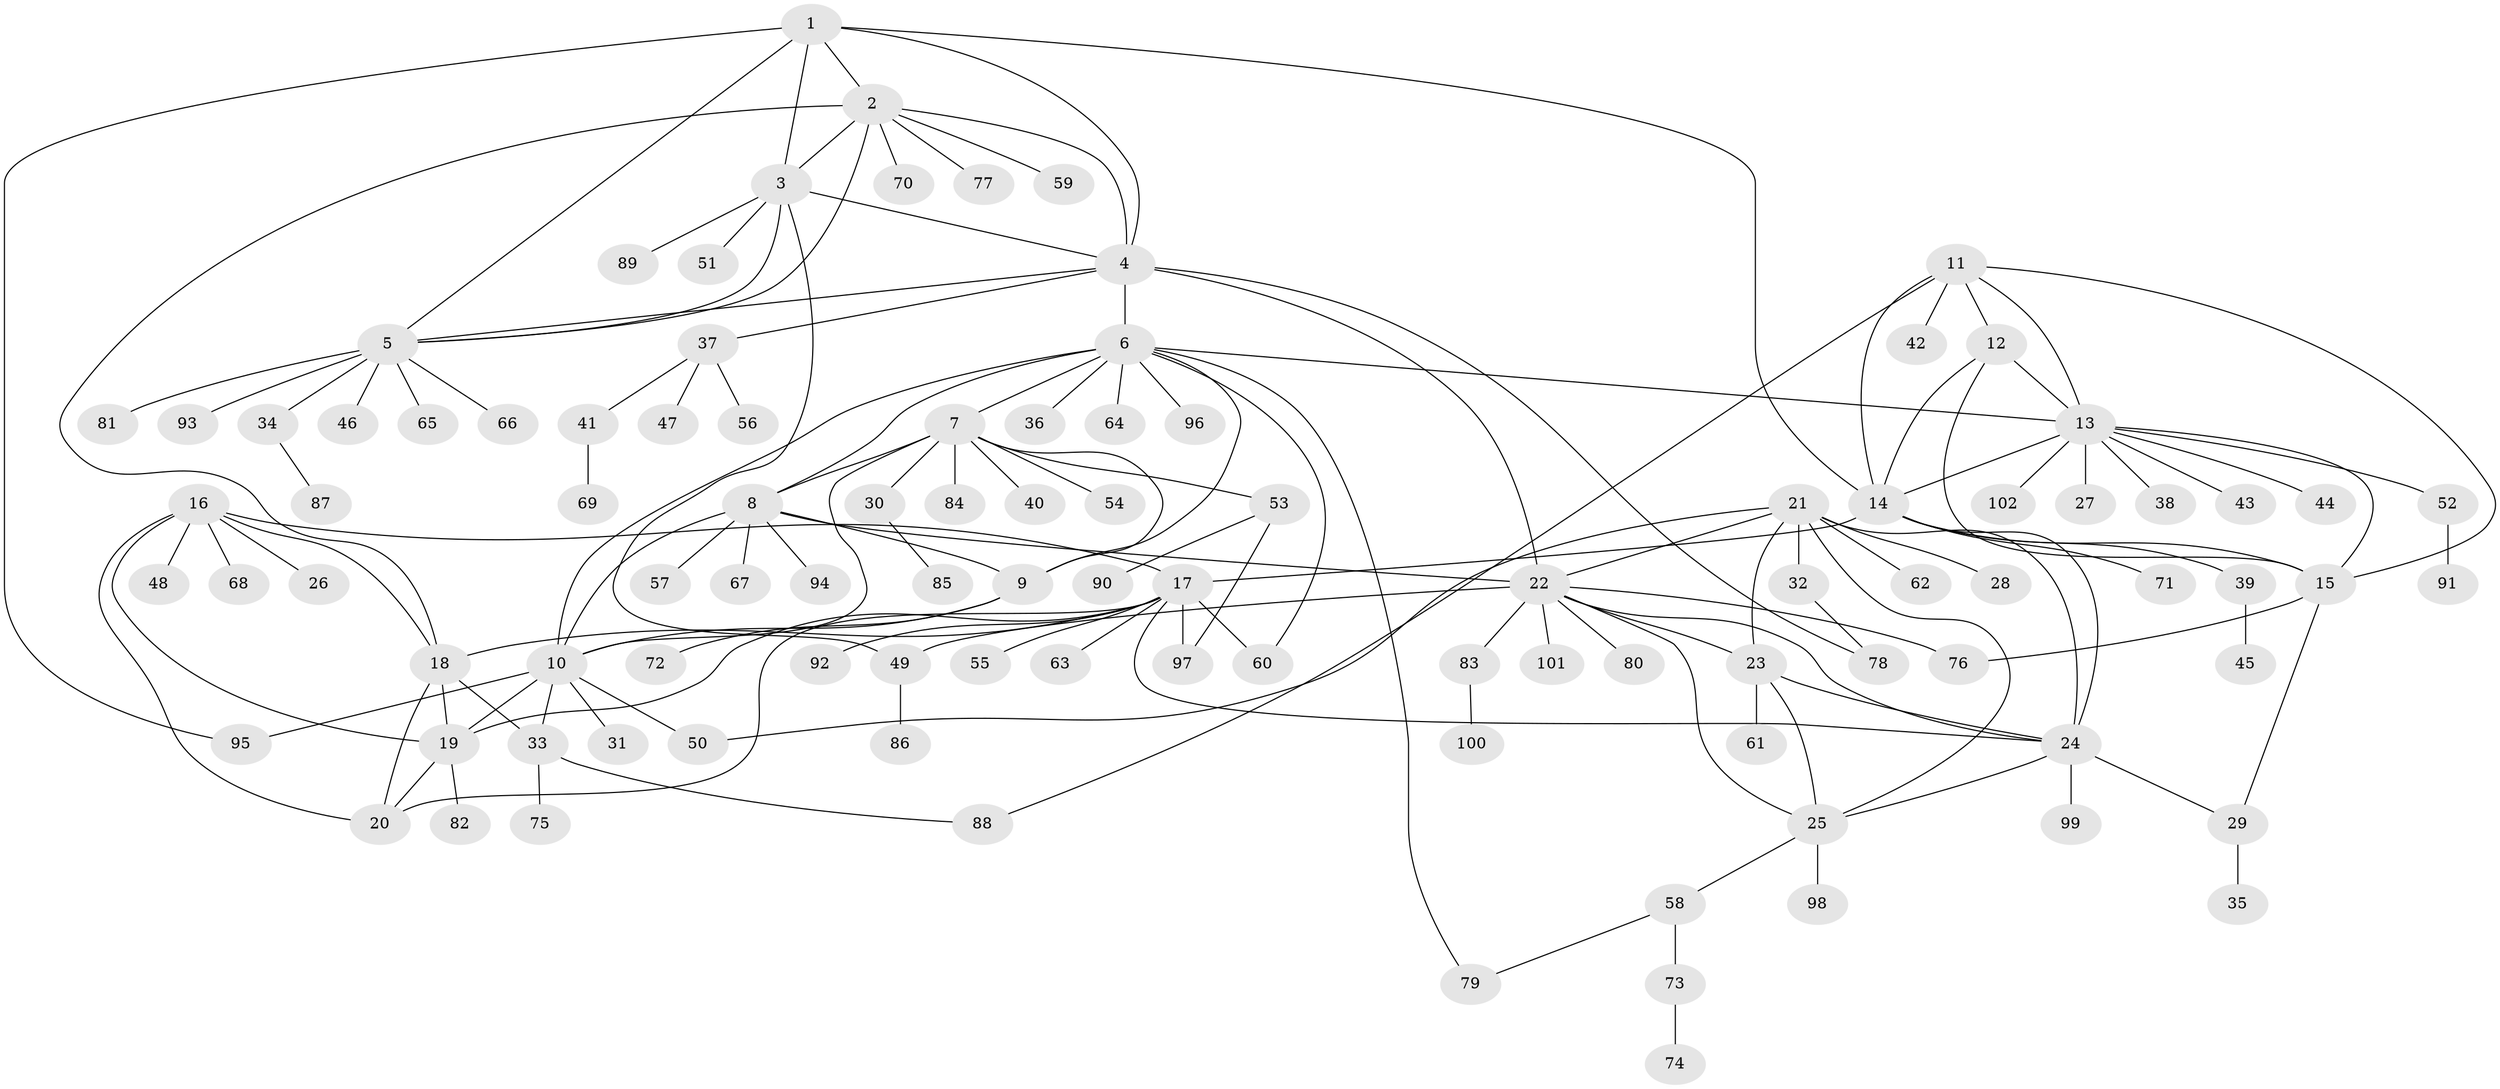 // coarse degree distribution, {6: 0.075, 4: 0.05, 1: 0.7, 7: 0.025, 2: 0.05, 10: 0.025, 9: 0.05, 5: 0.025}
// Generated by graph-tools (version 1.1) at 2025/57/03/04/25 21:57:13]
// undirected, 102 vertices, 148 edges
graph export_dot {
graph [start="1"]
  node [color=gray90,style=filled];
  1;
  2;
  3;
  4;
  5;
  6;
  7;
  8;
  9;
  10;
  11;
  12;
  13;
  14;
  15;
  16;
  17;
  18;
  19;
  20;
  21;
  22;
  23;
  24;
  25;
  26;
  27;
  28;
  29;
  30;
  31;
  32;
  33;
  34;
  35;
  36;
  37;
  38;
  39;
  40;
  41;
  42;
  43;
  44;
  45;
  46;
  47;
  48;
  49;
  50;
  51;
  52;
  53;
  54;
  55;
  56;
  57;
  58;
  59;
  60;
  61;
  62;
  63;
  64;
  65;
  66;
  67;
  68;
  69;
  70;
  71;
  72;
  73;
  74;
  75;
  76;
  77;
  78;
  79;
  80;
  81;
  82;
  83;
  84;
  85;
  86;
  87;
  88;
  89;
  90;
  91;
  92;
  93;
  94;
  95;
  96;
  97;
  98;
  99;
  100;
  101;
  102;
  1 -- 2;
  1 -- 3;
  1 -- 4;
  1 -- 5;
  1 -- 14;
  1 -- 95;
  2 -- 3;
  2 -- 4;
  2 -- 5;
  2 -- 18;
  2 -- 59;
  2 -- 70;
  2 -- 77;
  3 -- 4;
  3 -- 5;
  3 -- 49;
  3 -- 51;
  3 -- 89;
  4 -- 5;
  4 -- 6;
  4 -- 22;
  4 -- 37;
  4 -- 78;
  5 -- 34;
  5 -- 46;
  5 -- 65;
  5 -- 66;
  5 -- 81;
  5 -- 93;
  6 -- 7;
  6 -- 8;
  6 -- 9;
  6 -- 10;
  6 -- 13;
  6 -- 36;
  6 -- 60;
  6 -- 64;
  6 -- 79;
  6 -- 96;
  7 -- 8;
  7 -- 9;
  7 -- 10;
  7 -- 30;
  7 -- 40;
  7 -- 53;
  7 -- 54;
  7 -- 84;
  8 -- 9;
  8 -- 10;
  8 -- 22;
  8 -- 57;
  8 -- 67;
  8 -- 94;
  9 -- 10;
  9 -- 72;
  10 -- 19;
  10 -- 31;
  10 -- 33;
  10 -- 50;
  10 -- 95;
  11 -- 12;
  11 -- 13;
  11 -- 14;
  11 -- 15;
  11 -- 42;
  11 -- 88;
  12 -- 13;
  12 -- 14;
  12 -- 15;
  13 -- 14;
  13 -- 15;
  13 -- 27;
  13 -- 38;
  13 -- 43;
  13 -- 44;
  13 -- 52;
  13 -- 102;
  14 -- 15;
  14 -- 17;
  14 -- 24;
  14 -- 39;
  14 -- 71;
  15 -- 29;
  15 -- 76;
  16 -- 17;
  16 -- 18;
  16 -- 19;
  16 -- 20;
  16 -- 26;
  16 -- 48;
  16 -- 68;
  17 -- 18;
  17 -- 19;
  17 -- 20;
  17 -- 24;
  17 -- 55;
  17 -- 60;
  17 -- 63;
  17 -- 92;
  17 -- 97;
  18 -- 19;
  18 -- 20;
  18 -- 33;
  19 -- 20;
  19 -- 82;
  21 -- 22;
  21 -- 23;
  21 -- 24;
  21 -- 25;
  21 -- 28;
  21 -- 32;
  21 -- 50;
  21 -- 62;
  22 -- 23;
  22 -- 24;
  22 -- 25;
  22 -- 49;
  22 -- 76;
  22 -- 80;
  22 -- 83;
  22 -- 101;
  23 -- 24;
  23 -- 25;
  23 -- 61;
  24 -- 25;
  24 -- 29;
  24 -- 99;
  25 -- 58;
  25 -- 98;
  29 -- 35;
  30 -- 85;
  32 -- 78;
  33 -- 75;
  33 -- 88;
  34 -- 87;
  37 -- 41;
  37 -- 47;
  37 -- 56;
  39 -- 45;
  41 -- 69;
  49 -- 86;
  52 -- 91;
  53 -- 90;
  53 -- 97;
  58 -- 73;
  58 -- 79;
  73 -- 74;
  83 -- 100;
}
